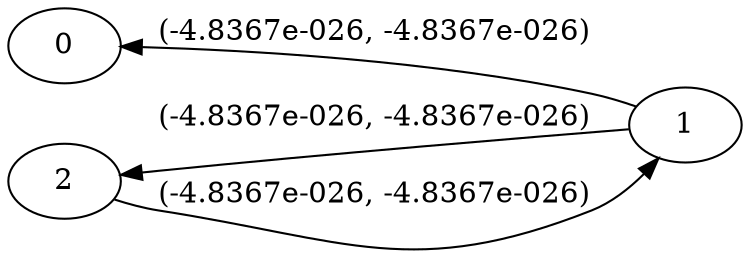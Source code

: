 digraph  {
graph [
rankdir="RL"];
0[label="0"];
1[label="1"];
2[label="2"];
1 -> 0[label="(-4.8367e-026, -4.8367e-026)"];
1 -> 2[label="(-4.8367e-026, -4.8367e-026)"];
2 -> 1[label="(-4.8367e-026, -4.8367e-026)"];
}

